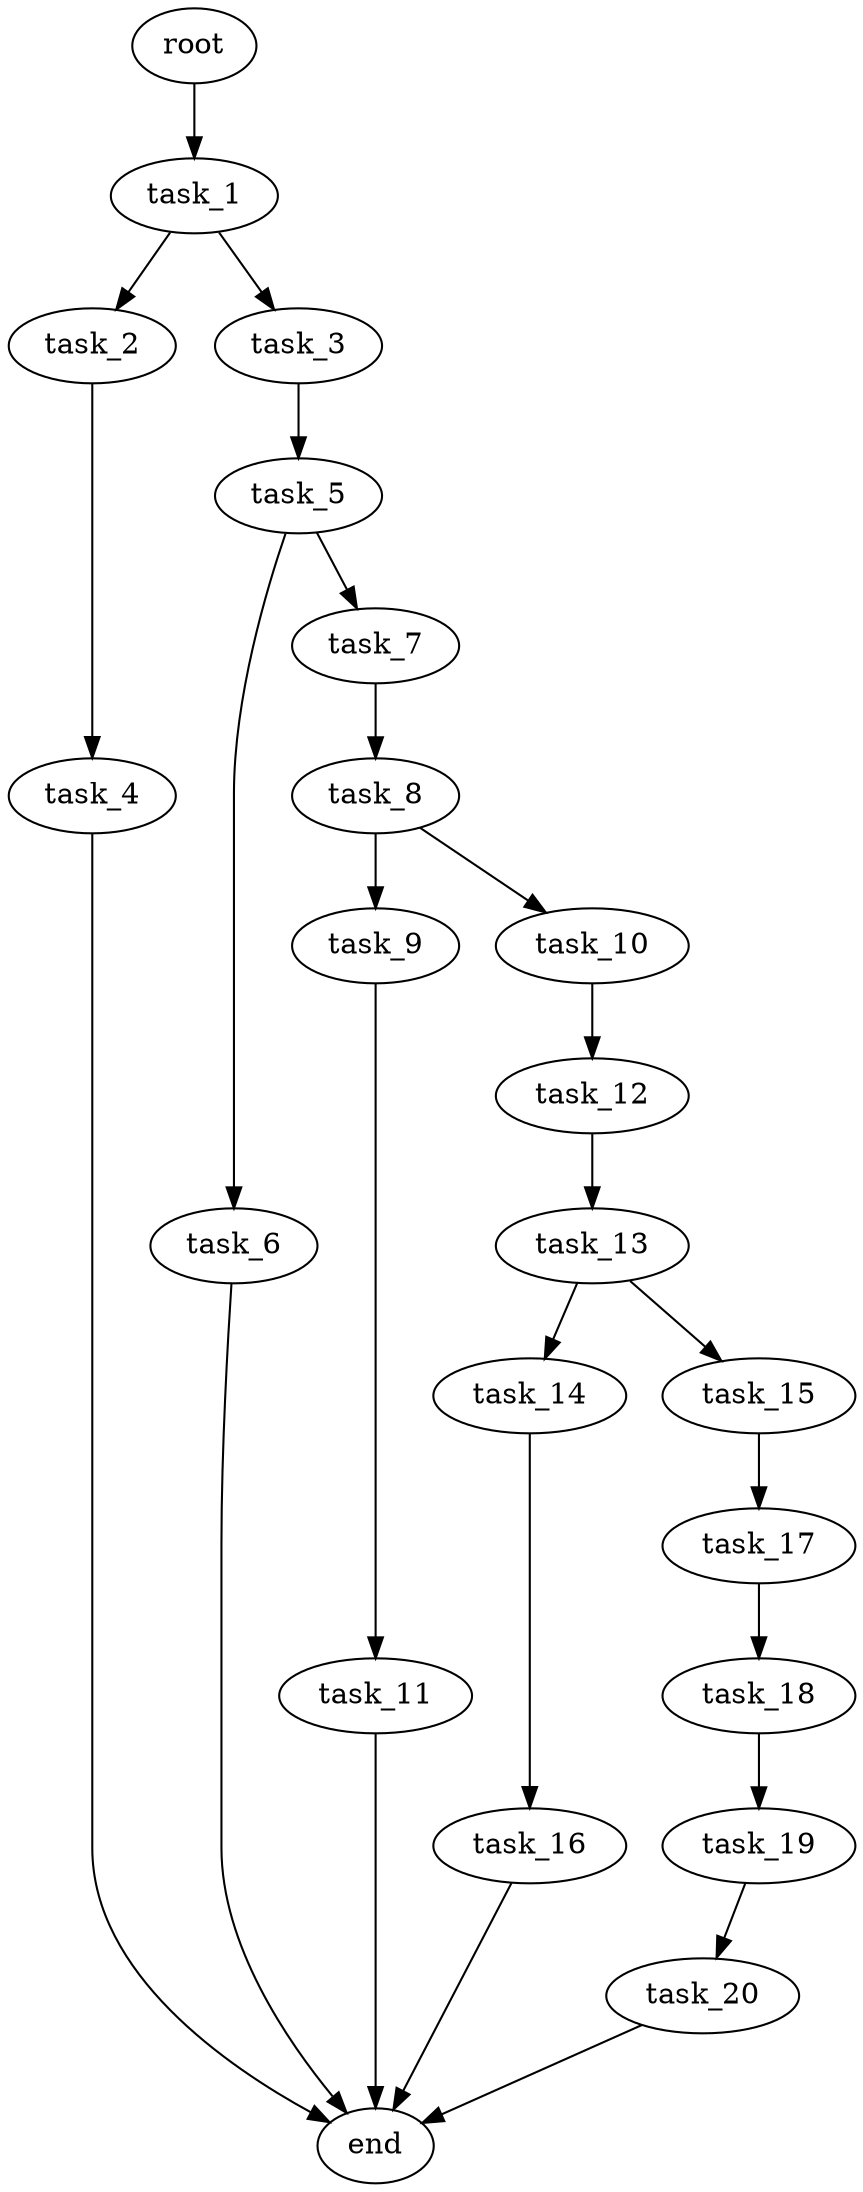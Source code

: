 digraph G {
  root [size="0.000000e+00"];
  task_1 [size="3.840935e+10"];
  task_2 [size="9.632524e+10"];
  task_3 [size="3.145722e+10"];
  task_4 [size="1.399162e+10"];
  task_5 [size="2.770400e+10"];
  task_6 [size="8.434029e+09"];
  task_7 [size="5.534413e+10"];
  task_8 [size="6.000479e+10"];
  task_9 [size="6.076323e+10"];
  task_10 [size="7.789918e+10"];
  task_11 [size="6.905070e+10"];
  task_12 [size="8.479073e+10"];
  task_13 [size="6.584395e+10"];
  task_14 [size="3.017192e+10"];
  task_15 [size="5.177974e+10"];
  task_16 [size="5.095716e+10"];
  task_17 [size="7.478689e+10"];
  task_18 [size="2.956125e+10"];
  task_19 [size="5.466367e+09"];
  task_20 [size="8.979228e+10"];
  end [size="0.000000e+00"];

  root -> task_1 [size="1.000000e-12"];
  task_1 -> task_2 [size="9.632524e+08"];
  task_1 -> task_3 [size="3.145722e+08"];
  task_2 -> task_4 [size="1.399162e+08"];
  task_3 -> task_5 [size="2.770400e+08"];
  task_4 -> end [size="1.000000e-12"];
  task_5 -> task_6 [size="8.434029e+07"];
  task_5 -> task_7 [size="5.534413e+08"];
  task_6 -> end [size="1.000000e-12"];
  task_7 -> task_8 [size="6.000479e+08"];
  task_8 -> task_9 [size="6.076323e+08"];
  task_8 -> task_10 [size="7.789918e+08"];
  task_9 -> task_11 [size="6.905070e+08"];
  task_10 -> task_12 [size="8.479073e+08"];
  task_11 -> end [size="1.000000e-12"];
  task_12 -> task_13 [size="6.584395e+08"];
  task_13 -> task_14 [size="3.017192e+08"];
  task_13 -> task_15 [size="5.177974e+08"];
  task_14 -> task_16 [size="5.095716e+08"];
  task_15 -> task_17 [size="7.478689e+08"];
  task_16 -> end [size="1.000000e-12"];
  task_17 -> task_18 [size="2.956125e+08"];
  task_18 -> task_19 [size="5.466367e+07"];
  task_19 -> task_20 [size="8.979228e+08"];
  task_20 -> end [size="1.000000e-12"];
}
